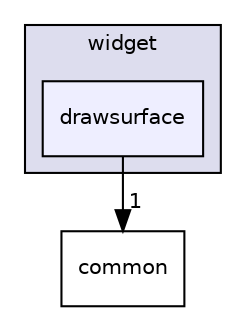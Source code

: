 digraph "widget/drawsurface" {
  compound=true
  node [ fontsize="10", fontname="Helvetica"];
  edge [ labelfontsize="10", labelfontname="Helvetica"];
  subgraph clusterdir_0c245a8c11489be7bfdc89f08db7c162 {
    graph [ bgcolor="#ddddee", pencolor="black", label="widget" fontname="Helvetica", fontsize="10", URL="dir_0c245a8c11489be7bfdc89f08db7c162.html"]
  dir_0cff9e9a44a9658795b3e1159ae37661 [shape=box, label="drawsurface", style="filled", fillcolor="#eeeeff", pencolor="black", URL="dir_0cff9e9a44a9658795b3e1159ae37661.html"];
  }
  dir_bdd9a5d540de89e9fe90efdfc6973a4f [shape=box label="common" URL="dir_bdd9a5d540de89e9fe90efdfc6973a4f.html"];
  dir_0cff9e9a44a9658795b3e1159ae37661->dir_bdd9a5d540de89e9fe90efdfc6973a4f [headlabel="1", labeldistance=1.5 headhref="dir_000017_000000.html"];
}
